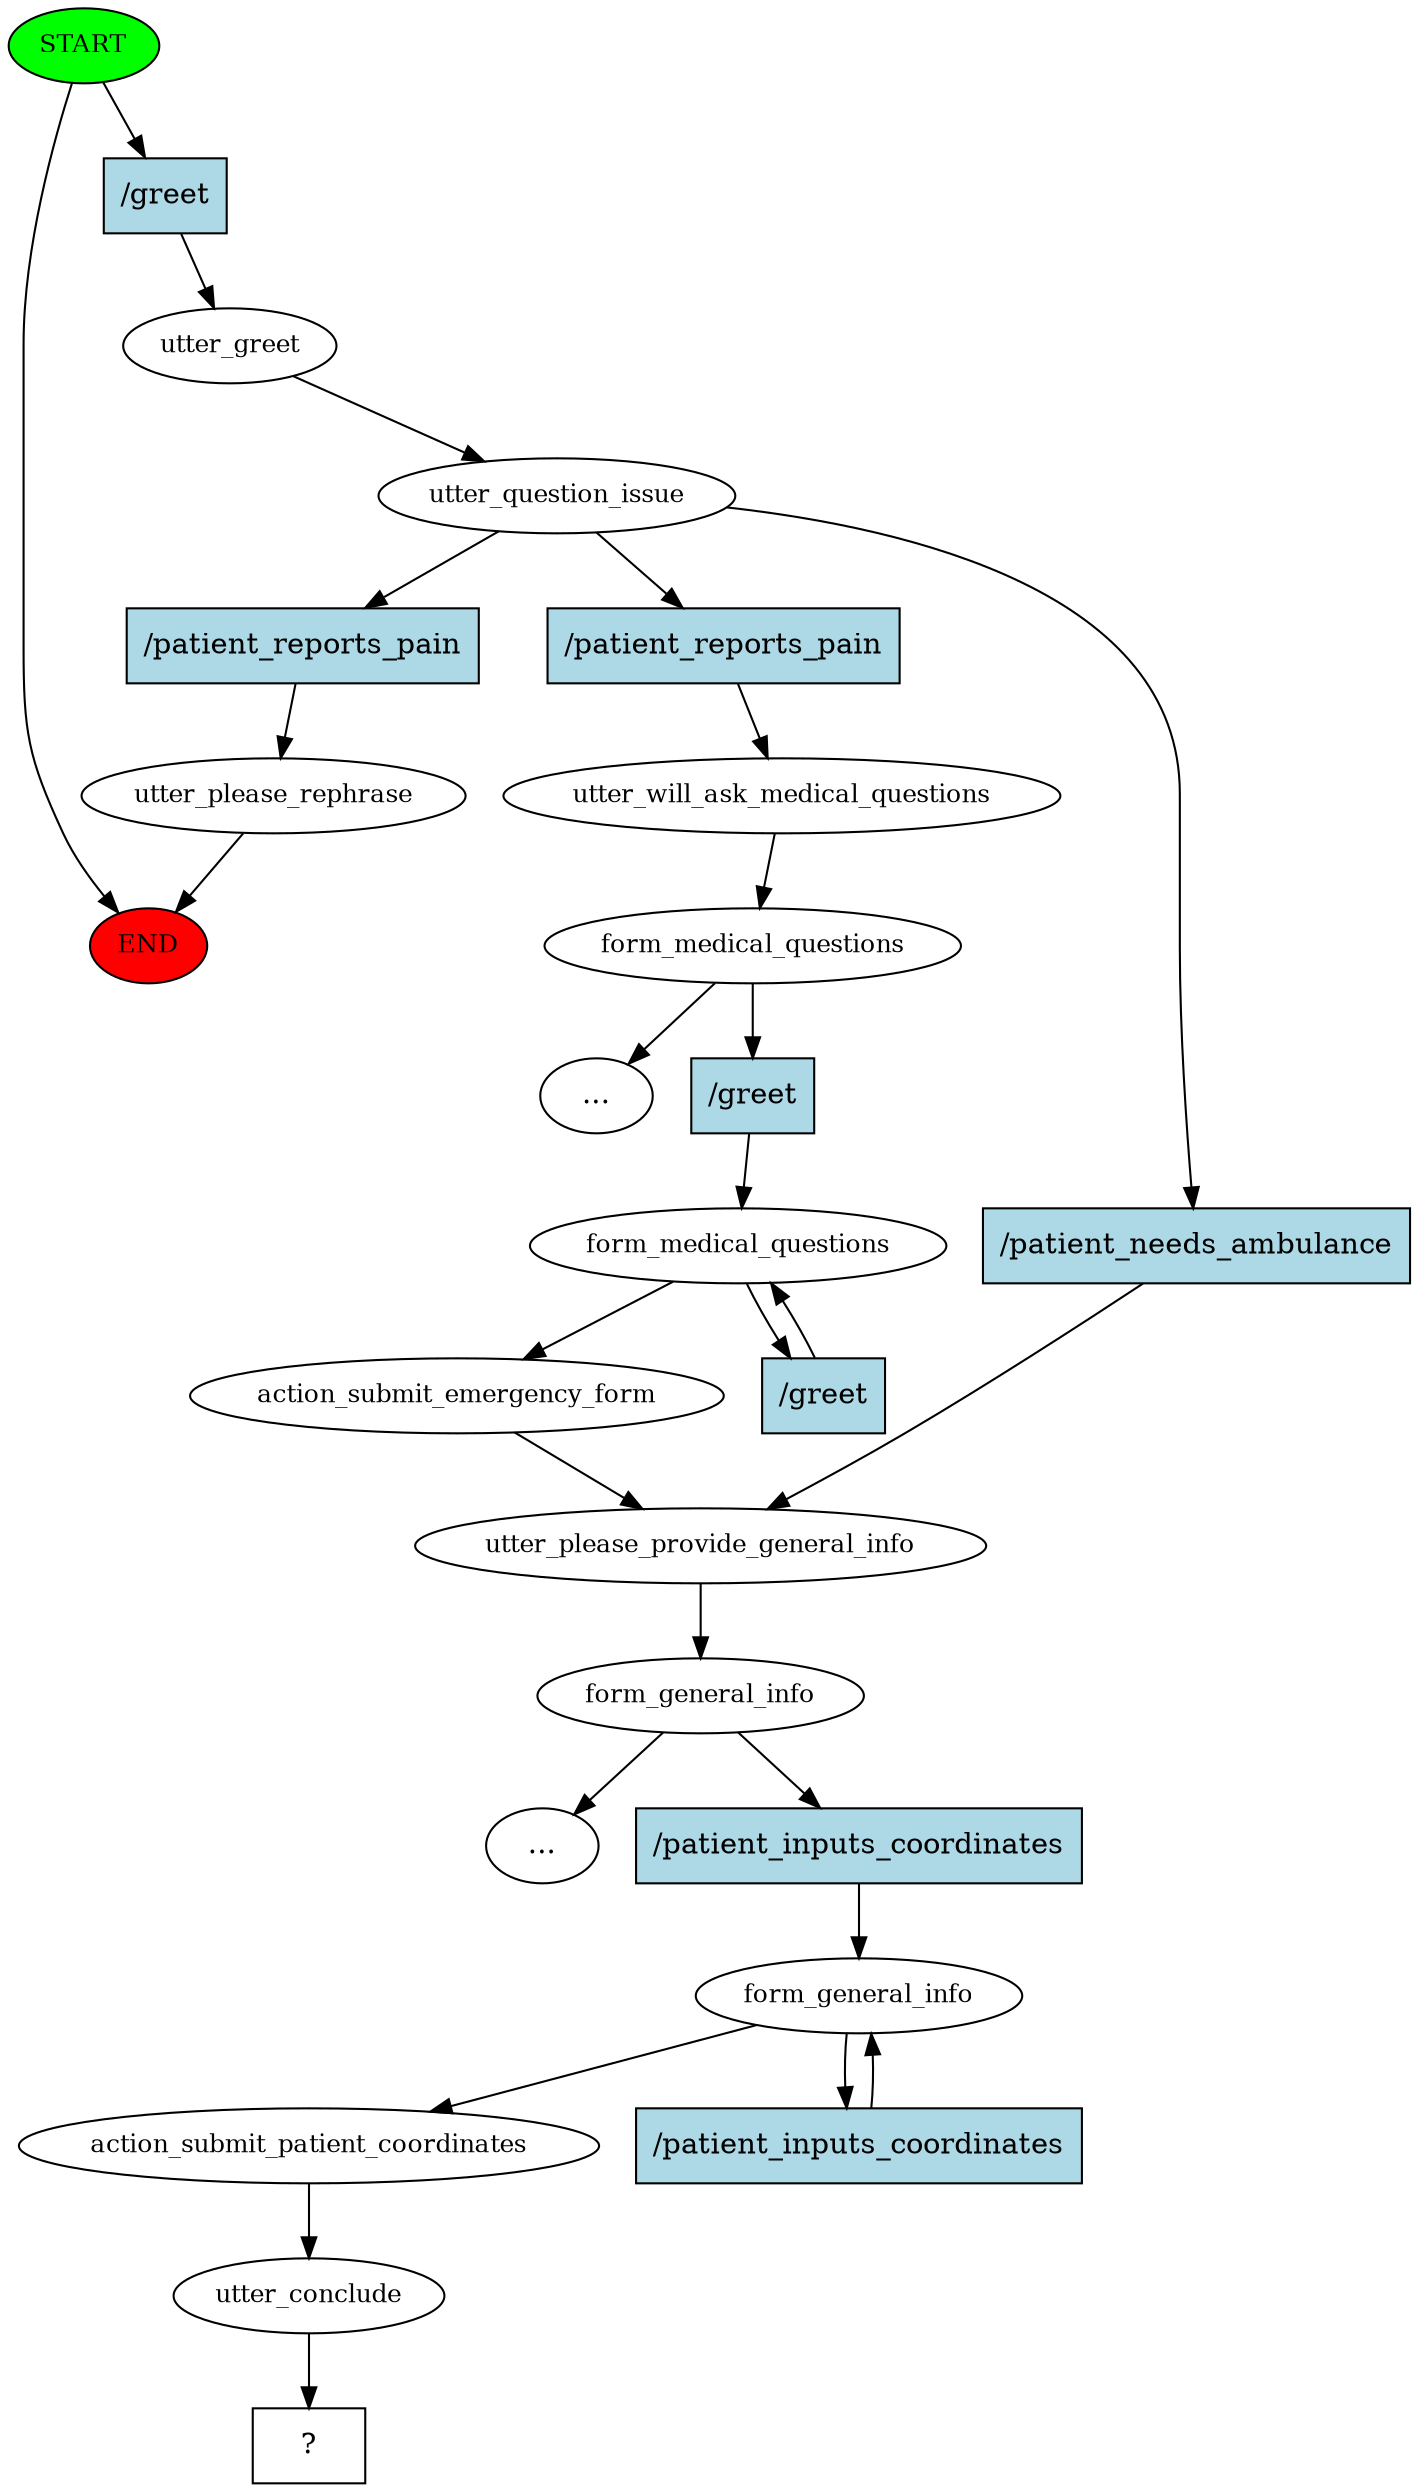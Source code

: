 digraph  {
0 [class="start active", fillcolor=green, fontsize=12, label=START, style=filled];
"-1" [class=end, fillcolor=red, fontsize=12, label=END, style=filled];
1 [class=active, fontsize=12, label=utter_greet];
2 [class=active, fontsize=12, label=utter_question_issue];
3 [class="", fontsize=12, label=utter_please_rephrase];
6 [class=active, fontsize=12, label=utter_will_ask_medical_questions];
7 [class=active, fontsize=12, label=form_medical_questions];
"-3" [class=ellipsis, label="..."];
10 [class=active, fontsize=12, label=utter_please_provide_general_info];
11 [class=active, fontsize=12, label=form_general_info];
"-4" [class=ellipsis, label="..."];
16 [class=active, fontsize=12, label=form_medical_questions];
26 [class=active, fontsize=12, label=action_submit_emergency_form];
29 [class=active, fontsize=12, label=form_general_info];
31 [class=active, fontsize=12, label=action_submit_patient_coordinates];
32 [class=active, fontsize=12, label=utter_conclude];
33 [class="intent dashed active", label="  ?  ", shape=rect];
34 [class="intent active", fillcolor=lightblue, label="/greet", shape=rect, style=filled];
35 [class=intent, fillcolor=lightblue, label="/patient_reports_pain", shape=rect, style=filled];
36 [class="intent active", fillcolor=lightblue, label="/patient_reports_pain", shape=rect, style=filled];
37 [class=intent, fillcolor=lightblue, label="/patient_needs_ambulance", shape=rect, style=filled];
38 [class="intent active", fillcolor=lightblue, label="/greet", shape=rect, style=filled];
39 [class="intent active", fillcolor=lightblue, label="/patient_inputs_coordinates", shape=rect, style=filled];
40 [class="intent active", fillcolor=lightblue, label="/greet", shape=rect, style=filled];
41 [class="intent active", fillcolor=lightblue, label="/patient_inputs_coordinates", shape=rect, style=filled];
0 -> "-1"  [class="", key=NONE, label=""];
0 -> 34  [class=active, key=0];
1 -> 2  [class=active, key=NONE, label=""];
2 -> 35  [class="", key=0];
2 -> 36  [class=active, key=0];
2 -> 37  [class="", key=0];
3 -> "-1"  [class="", key=NONE, label=""];
6 -> 7  [class=active, key=NONE, label=""];
7 -> "-3"  [class="", key=NONE, label=""];
7 -> 38  [class=active, key=0];
10 -> 11  [class=active, key=NONE, label=""];
11 -> "-4"  [class="", key=NONE, label=""];
11 -> 39  [class=active, key=0];
16 -> 26  [class=active, key=NONE, label=""];
16 -> 40  [class=active, key=0];
26 -> 10  [class=active, key=NONE, label=""];
29 -> 31  [class=active, key=NONE, label=""];
29 -> 41  [class=active, key=0];
31 -> 32  [class=active, key=NONE, label=""];
32 -> 33  [class=active, key=NONE, label=""];
34 -> 1  [class=active, key=0];
35 -> 3  [class="", key=0];
36 -> 6  [class=active, key=0];
37 -> 10  [class="", key=0];
38 -> 16  [class=active, key=0];
39 -> 29  [class=active, key=0];
40 -> 16  [class=active, key=0];
41 -> 29  [class=active, key=0];
}
